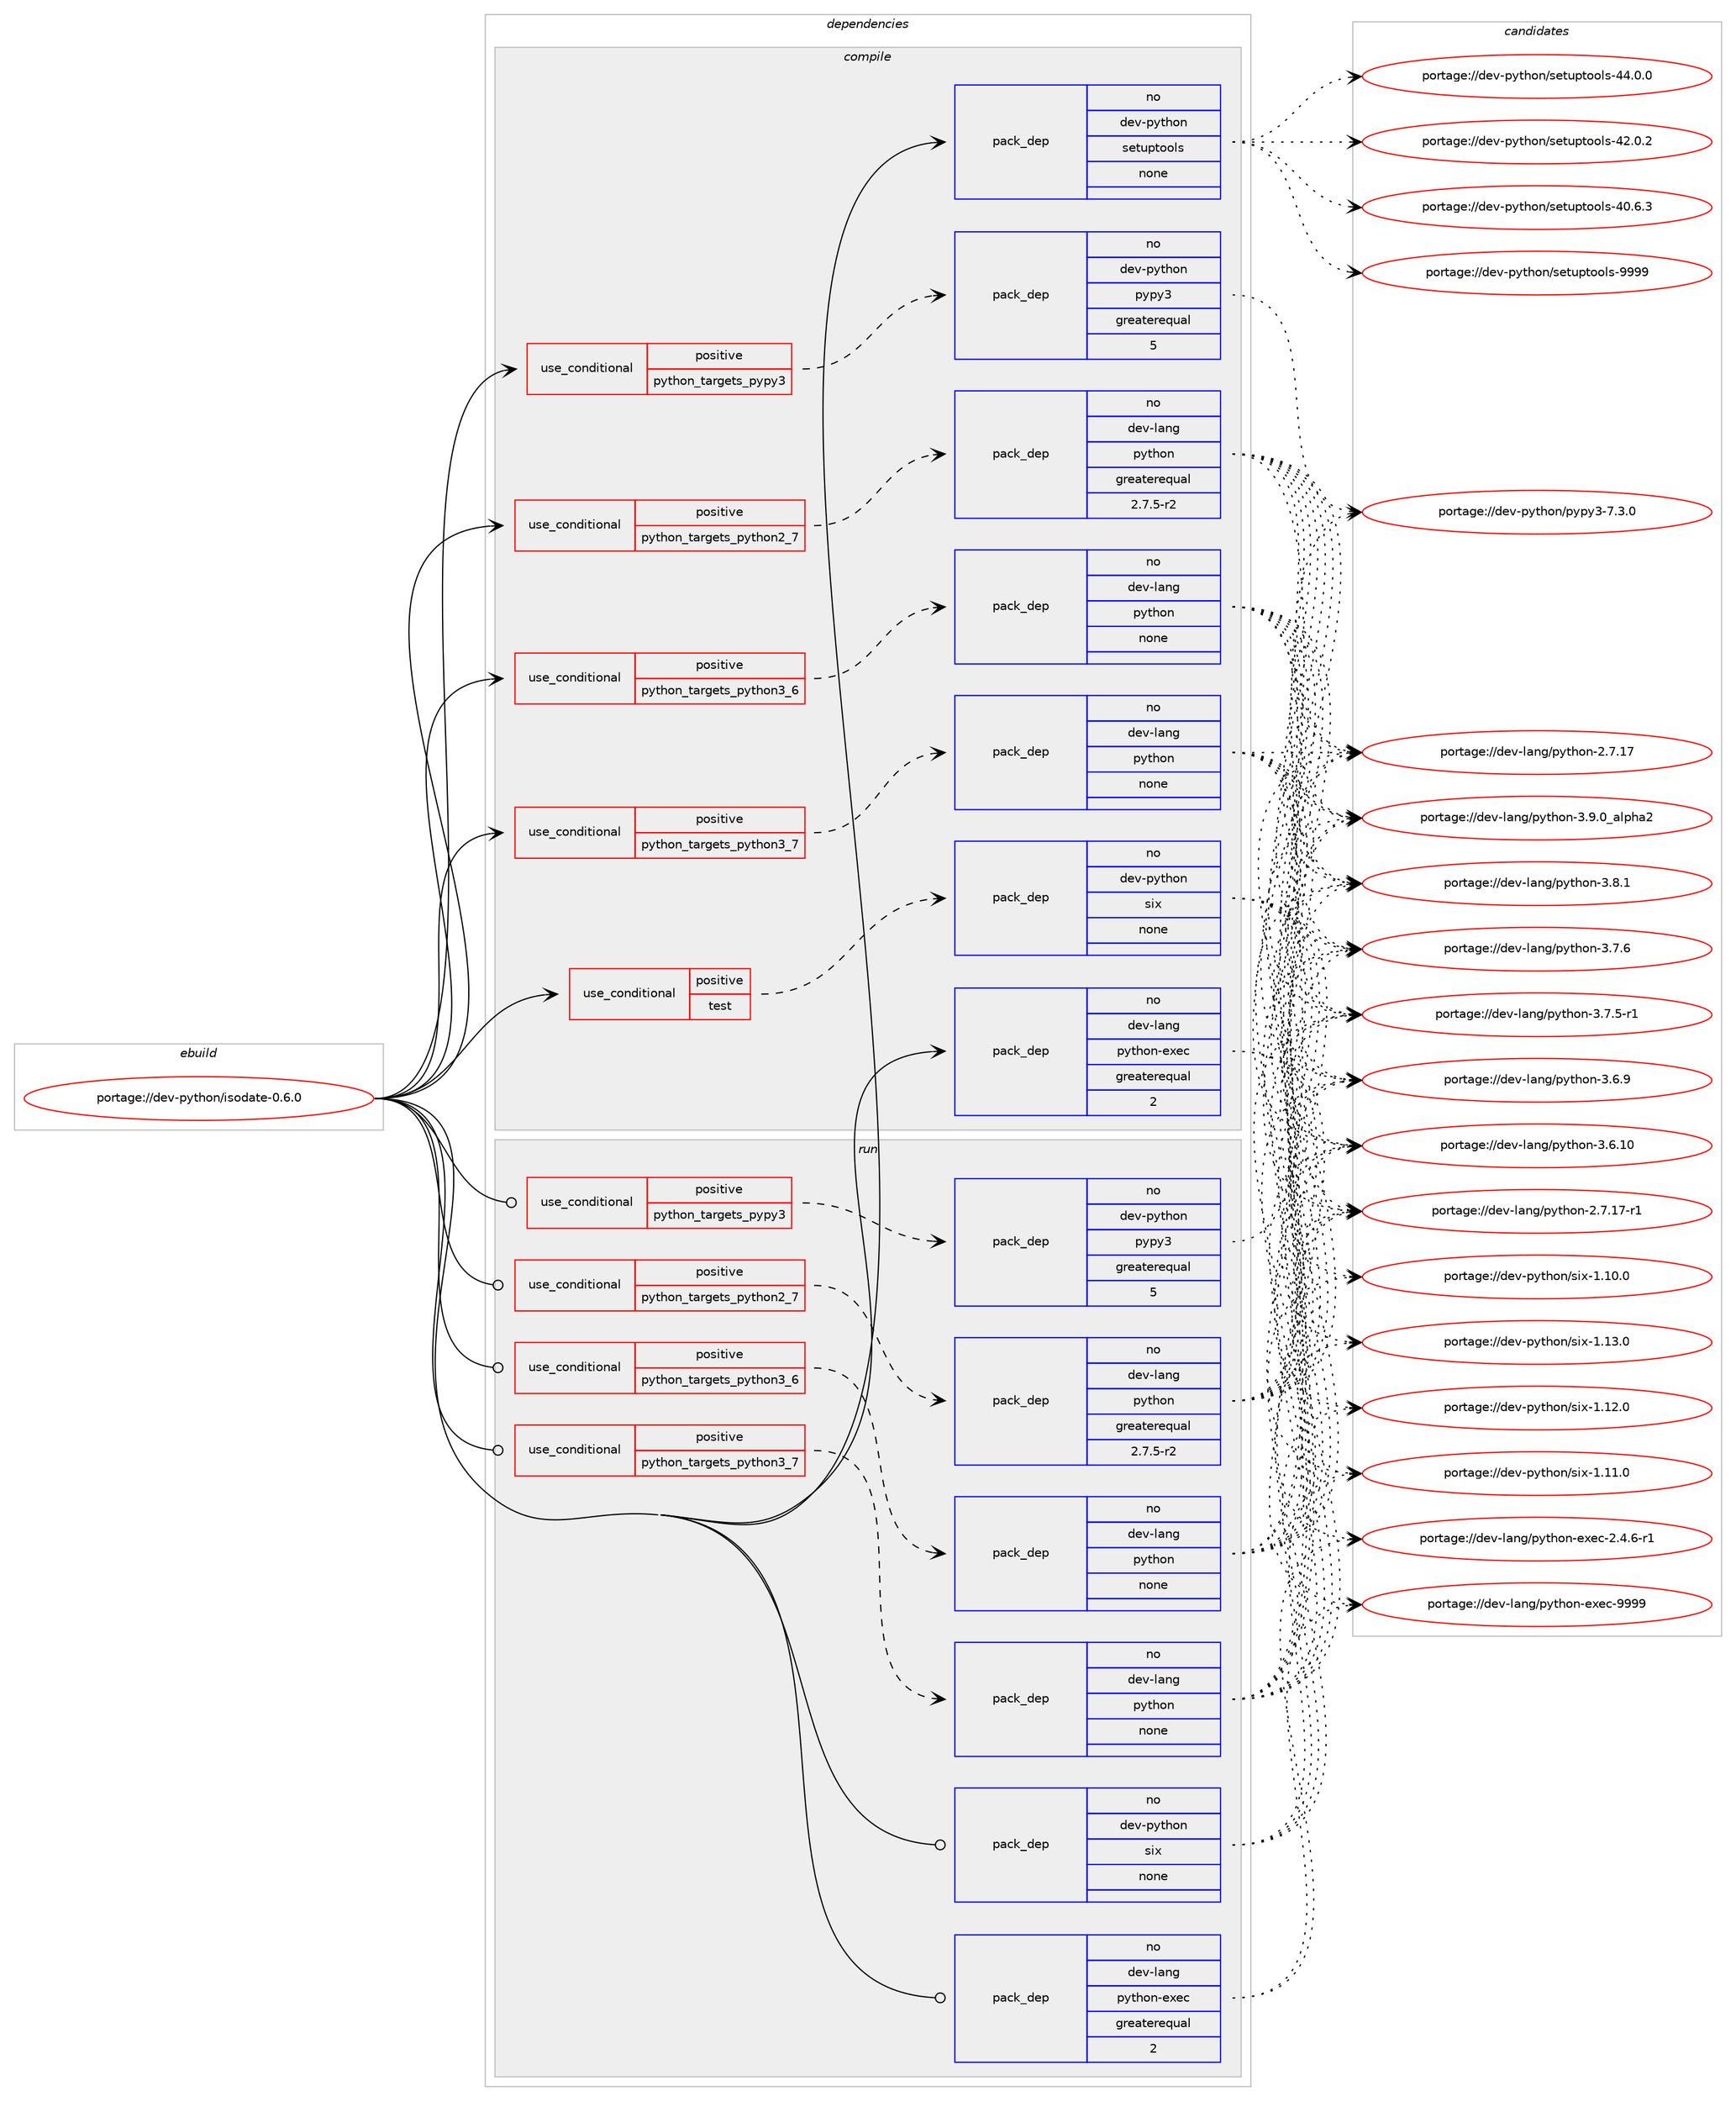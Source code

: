 digraph prolog {

# *************
# Graph options
# *************

newrank=true;
concentrate=true;
compound=true;
graph [rankdir=LR,fontname=Helvetica,fontsize=10,ranksep=1.5];#, ranksep=2.5, nodesep=0.2];
edge  [arrowhead=vee];
node  [fontname=Helvetica,fontsize=10];

# **********
# The ebuild
# **********

subgraph cluster_leftcol {
color=gray;
rank=same;
label=<<i>ebuild</i>>;
id [label="portage://dev-python/isodate-0.6.0", color=red, width=4, href="../dev-python/isodate-0.6.0.svg"];
}

# ****************
# The dependencies
# ****************

subgraph cluster_midcol {
color=gray;
label=<<i>dependencies</i>>;
subgraph cluster_compile {
fillcolor="#eeeeee";
style=filled;
label=<<i>compile</i>>;
subgraph cond114287 {
dependency454936 [label=<<TABLE BORDER="0" CELLBORDER="1" CELLSPACING="0" CELLPADDING="4"><TR><TD ROWSPAN="3" CELLPADDING="10">use_conditional</TD></TR><TR><TD>positive</TD></TR><TR><TD>python_targets_pypy3</TD></TR></TABLE>>, shape=none, color=red];
subgraph pack335666 {
dependency454937 [label=<<TABLE BORDER="0" CELLBORDER="1" CELLSPACING="0" CELLPADDING="4" WIDTH="220"><TR><TD ROWSPAN="6" CELLPADDING="30">pack_dep</TD></TR><TR><TD WIDTH="110">no</TD></TR><TR><TD>dev-python</TD></TR><TR><TD>pypy3</TD></TR><TR><TD>greaterequal</TD></TR><TR><TD>5</TD></TR></TABLE>>, shape=none, color=blue];
}
dependency454936:e -> dependency454937:w [weight=20,style="dashed",arrowhead="vee"];
}
id:e -> dependency454936:w [weight=20,style="solid",arrowhead="vee"];
subgraph cond114288 {
dependency454938 [label=<<TABLE BORDER="0" CELLBORDER="1" CELLSPACING="0" CELLPADDING="4"><TR><TD ROWSPAN="3" CELLPADDING="10">use_conditional</TD></TR><TR><TD>positive</TD></TR><TR><TD>python_targets_python2_7</TD></TR></TABLE>>, shape=none, color=red];
subgraph pack335667 {
dependency454939 [label=<<TABLE BORDER="0" CELLBORDER="1" CELLSPACING="0" CELLPADDING="4" WIDTH="220"><TR><TD ROWSPAN="6" CELLPADDING="30">pack_dep</TD></TR><TR><TD WIDTH="110">no</TD></TR><TR><TD>dev-lang</TD></TR><TR><TD>python</TD></TR><TR><TD>greaterequal</TD></TR><TR><TD>2.7.5-r2</TD></TR></TABLE>>, shape=none, color=blue];
}
dependency454938:e -> dependency454939:w [weight=20,style="dashed",arrowhead="vee"];
}
id:e -> dependency454938:w [weight=20,style="solid",arrowhead="vee"];
subgraph cond114289 {
dependency454940 [label=<<TABLE BORDER="0" CELLBORDER="1" CELLSPACING="0" CELLPADDING="4"><TR><TD ROWSPAN="3" CELLPADDING="10">use_conditional</TD></TR><TR><TD>positive</TD></TR><TR><TD>python_targets_python3_6</TD></TR></TABLE>>, shape=none, color=red];
subgraph pack335668 {
dependency454941 [label=<<TABLE BORDER="0" CELLBORDER="1" CELLSPACING="0" CELLPADDING="4" WIDTH="220"><TR><TD ROWSPAN="6" CELLPADDING="30">pack_dep</TD></TR><TR><TD WIDTH="110">no</TD></TR><TR><TD>dev-lang</TD></TR><TR><TD>python</TD></TR><TR><TD>none</TD></TR><TR><TD></TD></TR></TABLE>>, shape=none, color=blue];
}
dependency454940:e -> dependency454941:w [weight=20,style="dashed",arrowhead="vee"];
}
id:e -> dependency454940:w [weight=20,style="solid",arrowhead="vee"];
subgraph cond114290 {
dependency454942 [label=<<TABLE BORDER="0" CELLBORDER="1" CELLSPACING="0" CELLPADDING="4"><TR><TD ROWSPAN="3" CELLPADDING="10">use_conditional</TD></TR><TR><TD>positive</TD></TR><TR><TD>python_targets_python3_7</TD></TR></TABLE>>, shape=none, color=red];
subgraph pack335669 {
dependency454943 [label=<<TABLE BORDER="0" CELLBORDER="1" CELLSPACING="0" CELLPADDING="4" WIDTH="220"><TR><TD ROWSPAN="6" CELLPADDING="30">pack_dep</TD></TR><TR><TD WIDTH="110">no</TD></TR><TR><TD>dev-lang</TD></TR><TR><TD>python</TD></TR><TR><TD>none</TD></TR><TR><TD></TD></TR></TABLE>>, shape=none, color=blue];
}
dependency454942:e -> dependency454943:w [weight=20,style="dashed",arrowhead="vee"];
}
id:e -> dependency454942:w [weight=20,style="solid",arrowhead="vee"];
subgraph cond114291 {
dependency454944 [label=<<TABLE BORDER="0" CELLBORDER="1" CELLSPACING="0" CELLPADDING="4"><TR><TD ROWSPAN="3" CELLPADDING="10">use_conditional</TD></TR><TR><TD>positive</TD></TR><TR><TD>test</TD></TR></TABLE>>, shape=none, color=red];
subgraph pack335670 {
dependency454945 [label=<<TABLE BORDER="0" CELLBORDER="1" CELLSPACING="0" CELLPADDING="4" WIDTH="220"><TR><TD ROWSPAN="6" CELLPADDING="30">pack_dep</TD></TR><TR><TD WIDTH="110">no</TD></TR><TR><TD>dev-python</TD></TR><TR><TD>six</TD></TR><TR><TD>none</TD></TR><TR><TD></TD></TR></TABLE>>, shape=none, color=blue];
}
dependency454944:e -> dependency454945:w [weight=20,style="dashed",arrowhead="vee"];
}
id:e -> dependency454944:w [weight=20,style="solid",arrowhead="vee"];
subgraph pack335671 {
dependency454946 [label=<<TABLE BORDER="0" CELLBORDER="1" CELLSPACING="0" CELLPADDING="4" WIDTH="220"><TR><TD ROWSPAN="6" CELLPADDING="30">pack_dep</TD></TR><TR><TD WIDTH="110">no</TD></TR><TR><TD>dev-lang</TD></TR><TR><TD>python-exec</TD></TR><TR><TD>greaterequal</TD></TR><TR><TD>2</TD></TR></TABLE>>, shape=none, color=blue];
}
id:e -> dependency454946:w [weight=20,style="solid",arrowhead="vee"];
subgraph pack335672 {
dependency454947 [label=<<TABLE BORDER="0" CELLBORDER="1" CELLSPACING="0" CELLPADDING="4" WIDTH="220"><TR><TD ROWSPAN="6" CELLPADDING="30">pack_dep</TD></TR><TR><TD WIDTH="110">no</TD></TR><TR><TD>dev-python</TD></TR><TR><TD>setuptools</TD></TR><TR><TD>none</TD></TR><TR><TD></TD></TR></TABLE>>, shape=none, color=blue];
}
id:e -> dependency454947:w [weight=20,style="solid",arrowhead="vee"];
}
subgraph cluster_compileandrun {
fillcolor="#eeeeee";
style=filled;
label=<<i>compile and run</i>>;
}
subgraph cluster_run {
fillcolor="#eeeeee";
style=filled;
label=<<i>run</i>>;
subgraph cond114292 {
dependency454948 [label=<<TABLE BORDER="0" CELLBORDER="1" CELLSPACING="0" CELLPADDING="4"><TR><TD ROWSPAN="3" CELLPADDING="10">use_conditional</TD></TR><TR><TD>positive</TD></TR><TR><TD>python_targets_pypy3</TD></TR></TABLE>>, shape=none, color=red];
subgraph pack335673 {
dependency454949 [label=<<TABLE BORDER="0" CELLBORDER="1" CELLSPACING="0" CELLPADDING="4" WIDTH="220"><TR><TD ROWSPAN="6" CELLPADDING="30">pack_dep</TD></TR><TR><TD WIDTH="110">no</TD></TR><TR><TD>dev-python</TD></TR><TR><TD>pypy3</TD></TR><TR><TD>greaterequal</TD></TR><TR><TD>5</TD></TR></TABLE>>, shape=none, color=blue];
}
dependency454948:e -> dependency454949:w [weight=20,style="dashed",arrowhead="vee"];
}
id:e -> dependency454948:w [weight=20,style="solid",arrowhead="odot"];
subgraph cond114293 {
dependency454950 [label=<<TABLE BORDER="0" CELLBORDER="1" CELLSPACING="0" CELLPADDING="4"><TR><TD ROWSPAN="3" CELLPADDING="10">use_conditional</TD></TR><TR><TD>positive</TD></TR><TR><TD>python_targets_python2_7</TD></TR></TABLE>>, shape=none, color=red];
subgraph pack335674 {
dependency454951 [label=<<TABLE BORDER="0" CELLBORDER="1" CELLSPACING="0" CELLPADDING="4" WIDTH="220"><TR><TD ROWSPAN="6" CELLPADDING="30">pack_dep</TD></TR><TR><TD WIDTH="110">no</TD></TR><TR><TD>dev-lang</TD></TR><TR><TD>python</TD></TR><TR><TD>greaterequal</TD></TR><TR><TD>2.7.5-r2</TD></TR></TABLE>>, shape=none, color=blue];
}
dependency454950:e -> dependency454951:w [weight=20,style="dashed",arrowhead="vee"];
}
id:e -> dependency454950:w [weight=20,style="solid",arrowhead="odot"];
subgraph cond114294 {
dependency454952 [label=<<TABLE BORDER="0" CELLBORDER="1" CELLSPACING="0" CELLPADDING="4"><TR><TD ROWSPAN="3" CELLPADDING="10">use_conditional</TD></TR><TR><TD>positive</TD></TR><TR><TD>python_targets_python3_6</TD></TR></TABLE>>, shape=none, color=red];
subgraph pack335675 {
dependency454953 [label=<<TABLE BORDER="0" CELLBORDER="1" CELLSPACING="0" CELLPADDING="4" WIDTH="220"><TR><TD ROWSPAN="6" CELLPADDING="30">pack_dep</TD></TR><TR><TD WIDTH="110">no</TD></TR><TR><TD>dev-lang</TD></TR><TR><TD>python</TD></TR><TR><TD>none</TD></TR><TR><TD></TD></TR></TABLE>>, shape=none, color=blue];
}
dependency454952:e -> dependency454953:w [weight=20,style="dashed",arrowhead="vee"];
}
id:e -> dependency454952:w [weight=20,style="solid",arrowhead="odot"];
subgraph cond114295 {
dependency454954 [label=<<TABLE BORDER="0" CELLBORDER="1" CELLSPACING="0" CELLPADDING="4"><TR><TD ROWSPAN="3" CELLPADDING="10">use_conditional</TD></TR><TR><TD>positive</TD></TR><TR><TD>python_targets_python3_7</TD></TR></TABLE>>, shape=none, color=red];
subgraph pack335676 {
dependency454955 [label=<<TABLE BORDER="0" CELLBORDER="1" CELLSPACING="0" CELLPADDING="4" WIDTH="220"><TR><TD ROWSPAN="6" CELLPADDING="30">pack_dep</TD></TR><TR><TD WIDTH="110">no</TD></TR><TR><TD>dev-lang</TD></TR><TR><TD>python</TD></TR><TR><TD>none</TD></TR><TR><TD></TD></TR></TABLE>>, shape=none, color=blue];
}
dependency454954:e -> dependency454955:w [weight=20,style="dashed",arrowhead="vee"];
}
id:e -> dependency454954:w [weight=20,style="solid",arrowhead="odot"];
subgraph pack335677 {
dependency454956 [label=<<TABLE BORDER="0" CELLBORDER="1" CELLSPACING="0" CELLPADDING="4" WIDTH="220"><TR><TD ROWSPAN="6" CELLPADDING="30">pack_dep</TD></TR><TR><TD WIDTH="110">no</TD></TR><TR><TD>dev-lang</TD></TR><TR><TD>python-exec</TD></TR><TR><TD>greaterequal</TD></TR><TR><TD>2</TD></TR></TABLE>>, shape=none, color=blue];
}
id:e -> dependency454956:w [weight=20,style="solid",arrowhead="odot"];
subgraph pack335678 {
dependency454957 [label=<<TABLE BORDER="0" CELLBORDER="1" CELLSPACING="0" CELLPADDING="4" WIDTH="220"><TR><TD ROWSPAN="6" CELLPADDING="30">pack_dep</TD></TR><TR><TD WIDTH="110">no</TD></TR><TR><TD>dev-python</TD></TR><TR><TD>six</TD></TR><TR><TD>none</TD></TR><TR><TD></TD></TR></TABLE>>, shape=none, color=blue];
}
id:e -> dependency454957:w [weight=20,style="solid",arrowhead="odot"];
}
}

# **************
# The candidates
# **************

subgraph cluster_choices {
rank=same;
color=gray;
label=<<i>candidates</i>>;

subgraph choice335666 {
color=black;
nodesep=1;
choice100101118451121211161041111104711212111212151455546514648 [label="portage://dev-python/pypy3-7.3.0", color=red, width=4,href="../dev-python/pypy3-7.3.0.svg"];
dependency454937:e -> choice100101118451121211161041111104711212111212151455546514648:w [style=dotted,weight="100"];
}
subgraph choice335667 {
color=black;
nodesep=1;
choice10010111845108971101034711212111610411111045514657464895971081121049750 [label="portage://dev-lang/python-3.9.0_alpha2", color=red, width=4,href="../dev-lang/python-3.9.0_alpha2.svg"];
choice100101118451089711010347112121116104111110455146564649 [label="portage://dev-lang/python-3.8.1", color=red, width=4,href="../dev-lang/python-3.8.1.svg"];
choice100101118451089711010347112121116104111110455146554654 [label="portage://dev-lang/python-3.7.6", color=red, width=4,href="../dev-lang/python-3.7.6.svg"];
choice1001011184510897110103471121211161041111104551465546534511449 [label="portage://dev-lang/python-3.7.5-r1", color=red, width=4,href="../dev-lang/python-3.7.5-r1.svg"];
choice100101118451089711010347112121116104111110455146544657 [label="portage://dev-lang/python-3.6.9", color=red, width=4,href="../dev-lang/python-3.6.9.svg"];
choice10010111845108971101034711212111610411111045514654464948 [label="portage://dev-lang/python-3.6.10", color=red, width=4,href="../dev-lang/python-3.6.10.svg"];
choice100101118451089711010347112121116104111110455046554649554511449 [label="portage://dev-lang/python-2.7.17-r1", color=red, width=4,href="../dev-lang/python-2.7.17-r1.svg"];
choice10010111845108971101034711212111610411111045504655464955 [label="portage://dev-lang/python-2.7.17", color=red, width=4,href="../dev-lang/python-2.7.17.svg"];
dependency454939:e -> choice10010111845108971101034711212111610411111045514657464895971081121049750:w [style=dotted,weight="100"];
dependency454939:e -> choice100101118451089711010347112121116104111110455146564649:w [style=dotted,weight="100"];
dependency454939:e -> choice100101118451089711010347112121116104111110455146554654:w [style=dotted,weight="100"];
dependency454939:e -> choice1001011184510897110103471121211161041111104551465546534511449:w [style=dotted,weight="100"];
dependency454939:e -> choice100101118451089711010347112121116104111110455146544657:w [style=dotted,weight="100"];
dependency454939:e -> choice10010111845108971101034711212111610411111045514654464948:w [style=dotted,weight="100"];
dependency454939:e -> choice100101118451089711010347112121116104111110455046554649554511449:w [style=dotted,weight="100"];
dependency454939:e -> choice10010111845108971101034711212111610411111045504655464955:w [style=dotted,weight="100"];
}
subgraph choice335668 {
color=black;
nodesep=1;
choice10010111845108971101034711212111610411111045514657464895971081121049750 [label="portage://dev-lang/python-3.9.0_alpha2", color=red, width=4,href="../dev-lang/python-3.9.0_alpha2.svg"];
choice100101118451089711010347112121116104111110455146564649 [label="portage://dev-lang/python-3.8.1", color=red, width=4,href="../dev-lang/python-3.8.1.svg"];
choice100101118451089711010347112121116104111110455146554654 [label="portage://dev-lang/python-3.7.6", color=red, width=4,href="../dev-lang/python-3.7.6.svg"];
choice1001011184510897110103471121211161041111104551465546534511449 [label="portage://dev-lang/python-3.7.5-r1", color=red, width=4,href="../dev-lang/python-3.7.5-r1.svg"];
choice100101118451089711010347112121116104111110455146544657 [label="portage://dev-lang/python-3.6.9", color=red, width=4,href="../dev-lang/python-3.6.9.svg"];
choice10010111845108971101034711212111610411111045514654464948 [label="portage://dev-lang/python-3.6.10", color=red, width=4,href="../dev-lang/python-3.6.10.svg"];
choice100101118451089711010347112121116104111110455046554649554511449 [label="portage://dev-lang/python-2.7.17-r1", color=red, width=4,href="../dev-lang/python-2.7.17-r1.svg"];
choice10010111845108971101034711212111610411111045504655464955 [label="portage://dev-lang/python-2.7.17", color=red, width=4,href="../dev-lang/python-2.7.17.svg"];
dependency454941:e -> choice10010111845108971101034711212111610411111045514657464895971081121049750:w [style=dotted,weight="100"];
dependency454941:e -> choice100101118451089711010347112121116104111110455146564649:w [style=dotted,weight="100"];
dependency454941:e -> choice100101118451089711010347112121116104111110455146554654:w [style=dotted,weight="100"];
dependency454941:e -> choice1001011184510897110103471121211161041111104551465546534511449:w [style=dotted,weight="100"];
dependency454941:e -> choice100101118451089711010347112121116104111110455146544657:w [style=dotted,weight="100"];
dependency454941:e -> choice10010111845108971101034711212111610411111045514654464948:w [style=dotted,weight="100"];
dependency454941:e -> choice100101118451089711010347112121116104111110455046554649554511449:w [style=dotted,weight="100"];
dependency454941:e -> choice10010111845108971101034711212111610411111045504655464955:w [style=dotted,weight="100"];
}
subgraph choice335669 {
color=black;
nodesep=1;
choice10010111845108971101034711212111610411111045514657464895971081121049750 [label="portage://dev-lang/python-3.9.0_alpha2", color=red, width=4,href="../dev-lang/python-3.9.0_alpha2.svg"];
choice100101118451089711010347112121116104111110455146564649 [label="portage://dev-lang/python-3.8.1", color=red, width=4,href="../dev-lang/python-3.8.1.svg"];
choice100101118451089711010347112121116104111110455146554654 [label="portage://dev-lang/python-3.7.6", color=red, width=4,href="../dev-lang/python-3.7.6.svg"];
choice1001011184510897110103471121211161041111104551465546534511449 [label="portage://dev-lang/python-3.7.5-r1", color=red, width=4,href="../dev-lang/python-3.7.5-r1.svg"];
choice100101118451089711010347112121116104111110455146544657 [label="portage://dev-lang/python-3.6.9", color=red, width=4,href="../dev-lang/python-3.6.9.svg"];
choice10010111845108971101034711212111610411111045514654464948 [label="portage://dev-lang/python-3.6.10", color=red, width=4,href="../dev-lang/python-3.6.10.svg"];
choice100101118451089711010347112121116104111110455046554649554511449 [label="portage://dev-lang/python-2.7.17-r1", color=red, width=4,href="../dev-lang/python-2.7.17-r1.svg"];
choice10010111845108971101034711212111610411111045504655464955 [label="portage://dev-lang/python-2.7.17", color=red, width=4,href="../dev-lang/python-2.7.17.svg"];
dependency454943:e -> choice10010111845108971101034711212111610411111045514657464895971081121049750:w [style=dotted,weight="100"];
dependency454943:e -> choice100101118451089711010347112121116104111110455146564649:w [style=dotted,weight="100"];
dependency454943:e -> choice100101118451089711010347112121116104111110455146554654:w [style=dotted,weight="100"];
dependency454943:e -> choice1001011184510897110103471121211161041111104551465546534511449:w [style=dotted,weight="100"];
dependency454943:e -> choice100101118451089711010347112121116104111110455146544657:w [style=dotted,weight="100"];
dependency454943:e -> choice10010111845108971101034711212111610411111045514654464948:w [style=dotted,weight="100"];
dependency454943:e -> choice100101118451089711010347112121116104111110455046554649554511449:w [style=dotted,weight="100"];
dependency454943:e -> choice10010111845108971101034711212111610411111045504655464955:w [style=dotted,weight="100"];
}
subgraph choice335670 {
color=black;
nodesep=1;
choice100101118451121211161041111104711510512045494649514648 [label="portage://dev-python/six-1.13.0", color=red, width=4,href="../dev-python/six-1.13.0.svg"];
choice100101118451121211161041111104711510512045494649504648 [label="portage://dev-python/six-1.12.0", color=red, width=4,href="../dev-python/six-1.12.0.svg"];
choice100101118451121211161041111104711510512045494649494648 [label="portage://dev-python/six-1.11.0", color=red, width=4,href="../dev-python/six-1.11.0.svg"];
choice100101118451121211161041111104711510512045494649484648 [label="portage://dev-python/six-1.10.0", color=red, width=4,href="../dev-python/six-1.10.0.svg"];
dependency454945:e -> choice100101118451121211161041111104711510512045494649514648:w [style=dotted,weight="100"];
dependency454945:e -> choice100101118451121211161041111104711510512045494649504648:w [style=dotted,weight="100"];
dependency454945:e -> choice100101118451121211161041111104711510512045494649494648:w [style=dotted,weight="100"];
dependency454945:e -> choice100101118451121211161041111104711510512045494649484648:w [style=dotted,weight="100"];
}
subgraph choice335671 {
color=black;
nodesep=1;
choice10010111845108971101034711212111610411111045101120101994557575757 [label="portage://dev-lang/python-exec-9999", color=red, width=4,href="../dev-lang/python-exec-9999.svg"];
choice10010111845108971101034711212111610411111045101120101994550465246544511449 [label="portage://dev-lang/python-exec-2.4.6-r1", color=red, width=4,href="../dev-lang/python-exec-2.4.6-r1.svg"];
dependency454946:e -> choice10010111845108971101034711212111610411111045101120101994557575757:w [style=dotted,weight="100"];
dependency454946:e -> choice10010111845108971101034711212111610411111045101120101994550465246544511449:w [style=dotted,weight="100"];
}
subgraph choice335672 {
color=black;
nodesep=1;
choice10010111845112121116104111110471151011161171121161111111081154557575757 [label="portage://dev-python/setuptools-9999", color=red, width=4,href="../dev-python/setuptools-9999.svg"];
choice100101118451121211161041111104711510111611711211611111110811545525246484648 [label="portage://dev-python/setuptools-44.0.0", color=red, width=4,href="../dev-python/setuptools-44.0.0.svg"];
choice100101118451121211161041111104711510111611711211611111110811545525046484650 [label="portage://dev-python/setuptools-42.0.2", color=red, width=4,href="../dev-python/setuptools-42.0.2.svg"];
choice100101118451121211161041111104711510111611711211611111110811545524846544651 [label="portage://dev-python/setuptools-40.6.3", color=red, width=4,href="../dev-python/setuptools-40.6.3.svg"];
dependency454947:e -> choice10010111845112121116104111110471151011161171121161111111081154557575757:w [style=dotted,weight="100"];
dependency454947:e -> choice100101118451121211161041111104711510111611711211611111110811545525246484648:w [style=dotted,weight="100"];
dependency454947:e -> choice100101118451121211161041111104711510111611711211611111110811545525046484650:w [style=dotted,weight="100"];
dependency454947:e -> choice100101118451121211161041111104711510111611711211611111110811545524846544651:w [style=dotted,weight="100"];
}
subgraph choice335673 {
color=black;
nodesep=1;
choice100101118451121211161041111104711212111212151455546514648 [label="portage://dev-python/pypy3-7.3.0", color=red, width=4,href="../dev-python/pypy3-7.3.0.svg"];
dependency454949:e -> choice100101118451121211161041111104711212111212151455546514648:w [style=dotted,weight="100"];
}
subgraph choice335674 {
color=black;
nodesep=1;
choice10010111845108971101034711212111610411111045514657464895971081121049750 [label="portage://dev-lang/python-3.9.0_alpha2", color=red, width=4,href="../dev-lang/python-3.9.0_alpha2.svg"];
choice100101118451089711010347112121116104111110455146564649 [label="portage://dev-lang/python-3.8.1", color=red, width=4,href="../dev-lang/python-3.8.1.svg"];
choice100101118451089711010347112121116104111110455146554654 [label="portage://dev-lang/python-3.7.6", color=red, width=4,href="../dev-lang/python-3.7.6.svg"];
choice1001011184510897110103471121211161041111104551465546534511449 [label="portage://dev-lang/python-3.7.5-r1", color=red, width=4,href="../dev-lang/python-3.7.5-r1.svg"];
choice100101118451089711010347112121116104111110455146544657 [label="portage://dev-lang/python-3.6.9", color=red, width=4,href="../dev-lang/python-3.6.9.svg"];
choice10010111845108971101034711212111610411111045514654464948 [label="portage://dev-lang/python-3.6.10", color=red, width=4,href="../dev-lang/python-3.6.10.svg"];
choice100101118451089711010347112121116104111110455046554649554511449 [label="portage://dev-lang/python-2.7.17-r1", color=red, width=4,href="../dev-lang/python-2.7.17-r1.svg"];
choice10010111845108971101034711212111610411111045504655464955 [label="portage://dev-lang/python-2.7.17", color=red, width=4,href="../dev-lang/python-2.7.17.svg"];
dependency454951:e -> choice10010111845108971101034711212111610411111045514657464895971081121049750:w [style=dotted,weight="100"];
dependency454951:e -> choice100101118451089711010347112121116104111110455146564649:w [style=dotted,weight="100"];
dependency454951:e -> choice100101118451089711010347112121116104111110455146554654:w [style=dotted,weight="100"];
dependency454951:e -> choice1001011184510897110103471121211161041111104551465546534511449:w [style=dotted,weight="100"];
dependency454951:e -> choice100101118451089711010347112121116104111110455146544657:w [style=dotted,weight="100"];
dependency454951:e -> choice10010111845108971101034711212111610411111045514654464948:w [style=dotted,weight="100"];
dependency454951:e -> choice100101118451089711010347112121116104111110455046554649554511449:w [style=dotted,weight="100"];
dependency454951:e -> choice10010111845108971101034711212111610411111045504655464955:w [style=dotted,weight="100"];
}
subgraph choice335675 {
color=black;
nodesep=1;
choice10010111845108971101034711212111610411111045514657464895971081121049750 [label="portage://dev-lang/python-3.9.0_alpha2", color=red, width=4,href="../dev-lang/python-3.9.0_alpha2.svg"];
choice100101118451089711010347112121116104111110455146564649 [label="portage://dev-lang/python-3.8.1", color=red, width=4,href="../dev-lang/python-3.8.1.svg"];
choice100101118451089711010347112121116104111110455146554654 [label="portage://dev-lang/python-3.7.6", color=red, width=4,href="../dev-lang/python-3.7.6.svg"];
choice1001011184510897110103471121211161041111104551465546534511449 [label="portage://dev-lang/python-3.7.5-r1", color=red, width=4,href="../dev-lang/python-3.7.5-r1.svg"];
choice100101118451089711010347112121116104111110455146544657 [label="portage://dev-lang/python-3.6.9", color=red, width=4,href="../dev-lang/python-3.6.9.svg"];
choice10010111845108971101034711212111610411111045514654464948 [label="portage://dev-lang/python-3.6.10", color=red, width=4,href="../dev-lang/python-3.6.10.svg"];
choice100101118451089711010347112121116104111110455046554649554511449 [label="portage://dev-lang/python-2.7.17-r1", color=red, width=4,href="../dev-lang/python-2.7.17-r1.svg"];
choice10010111845108971101034711212111610411111045504655464955 [label="portage://dev-lang/python-2.7.17", color=red, width=4,href="../dev-lang/python-2.7.17.svg"];
dependency454953:e -> choice10010111845108971101034711212111610411111045514657464895971081121049750:w [style=dotted,weight="100"];
dependency454953:e -> choice100101118451089711010347112121116104111110455146564649:w [style=dotted,weight="100"];
dependency454953:e -> choice100101118451089711010347112121116104111110455146554654:w [style=dotted,weight="100"];
dependency454953:e -> choice1001011184510897110103471121211161041111104551465546534511449:w [style=dotted,weight="100"];
dependency454953:e -> choice100101118451089711010347112121116104111110455146544657:w [style=dotted,weight="100"];
dependency454953:e -> choice10010111845108971101034711212111610411111045514654464948:w [style=dotted,weight="100"];
dependency454953:e -> choice100101118451089711010347112121116104111110455046554649554511449:w [style=dotted,weight="100"];
dependency454953:e -> choice10010111845108971101034711212111610411111045504655464955:w [style=dotted,weight="100"];
}
subgraph choice335676 {
color=black;
nodesep=1;
choice10010111845108971101034711212111610411111045514657464895971081121049750 [label="portage://dev-lang/python-3.9.0_alpha2", color=red, width=4,href="../dev-lang/python-3.9.0_alpha2.svg"];
choice100101118451089711010347112121116104111110455146564649 [label="portage://dev-lang/python-3.8.1", color=red, width=4,href="../dev-lang/python-3.8.1.svg"];
choice100101118451089711010347112121116104111110455146554654 [label="portage://dev-lang/python-3.7.6", color=red, width=4,href="../dev-lang/python-3.7.6.svg"];
choice1001011184510897110103471121211161041111104551465546534511449 [label="portage://dev-lang/python-3.7.5-r1", color=red, width=4,href="../dev-lang/python-3.7.5-r1.svg"];
choice100101118451089711010347112121116104111110455146544657 [label="portage://dev-lang/python-3.6.9", color=red, width=4,href="../dev-lang/python-3.6.9.svg"];
choice10010111845108971101034711212111610411111045514654464948 [label="portage://dev-lang/python-3.6.10", color=red, width=4,href="../dev-lang/python-3.6.10.svg"];
choice100101118451089711010347112121116104111110455046554649554511449 [label="portage://dev-lang/python-2.7.17-r1", color=red, width=4,href="../dev-lang/python-2.7.17-r1.svg"];
choice10010111845108971101034711212111610411111045504655464955 [label="portage://dev-lang/python-2.7.17", color=red, width=4,href="../dev-lang/python-2.7.17.svg"];
dependency454955:e -> choice10010111845108971101034711212111610411111045514657464895971081121049750:w [style=dotted,weight="100"];
dependency454955:e -> choice100101118451089711010347112121116104111110455146564649:w [style=dotted,weight="100"];
dependency454955:e -> choice100101118451089711010347112121116104111110455146554654:w [style=dotted,weight="100"];
dependency454955:e -> choice1001011184510897110103471121211161041111104551465546534511449:w [style=dotted,weight="100"];
dependency454955:e -> choice100101118451089711010347112121116104111110455146544657:w [style=dotted,weight="100"];
dependency454955:e -> choice10010111845108971101034711212111610411111045514654464948:w [style=dotted,weight="100"];
dependency454955:e -> choice100101118451089711010347112121116104111110455046554649554511449:w [style=dotted,weight="100"];
dependency454955:e -> choice10010111845108971101034711212111610411111045504655464955:w [style=dotted,weight="100"];
}
subgraph choice335677 {
color=black;
nodesep=1;
choice10010111845108971101034711212111610411111045101120101994557575757 [label="portage://dev-lang/python-exec-9999", color=red, width=4,href="../dev-lang/python-exec-9999.svg"];
choice10010111845108971101034711212111610411111045101120101994550465246544511449 [label="portage://dev-lang/python-exec-2.4.6-r1", color=red, width=4,href="../dev-lang/python-exec-2.4.6-r1.svg"];
dependency454956:e -> choice10010111845108971101034711212111610411111045101120101994557575757:w [style=dotted,weight="100"];
dependency454956:e -> choice10010111845108971101034711212111610411111045101120101994550465246544511449:w [style=dotted,weight="100"];
}
subgraph choice335678 {
color=black;
nodesep=1;
choice100101118451121211161041111104711510512045494649514648 [label="portage://dev-python/six-1.13.0", color=red, width=4,href="../dev-python/six-1.13.0.svg"];
choice100101118451121211161041111104711510512045494649504648 [label="portage://dev-python/six-1.12.0", color=red, width=4,href="../dev-python/six-1.12.0.svg"];
choice100101118451121211161041111104711510512045494649494648 [label="portage://dev-python/six-1.11.0", color=red, width=4,href="../dev-python/six-1.11.0.svg"];
choice100101118451121211161041111104711510512045494649484648 [label="portage://dev-python/six-1.10.0", color=red, width=4,href="../dev-python/six-1.10.0.svg"];
dependency454957:e -> choice100101118451121211161041111104711510512045494649514648:w [style=dotted,weight="100"];
dependency454957:e -> choice100101118451121211161041111104711510512045494649504648:w [style=dotted,weight="100"];
dependency454957:e -> choice100101118451121211161041111104711510512045494649494648:w [style=dotted,weight="100"];
dependency454957:e -> choice100101118451121211161041111104711510512045494649484648:w [style=dotted,weight="100"];
}
}

}
